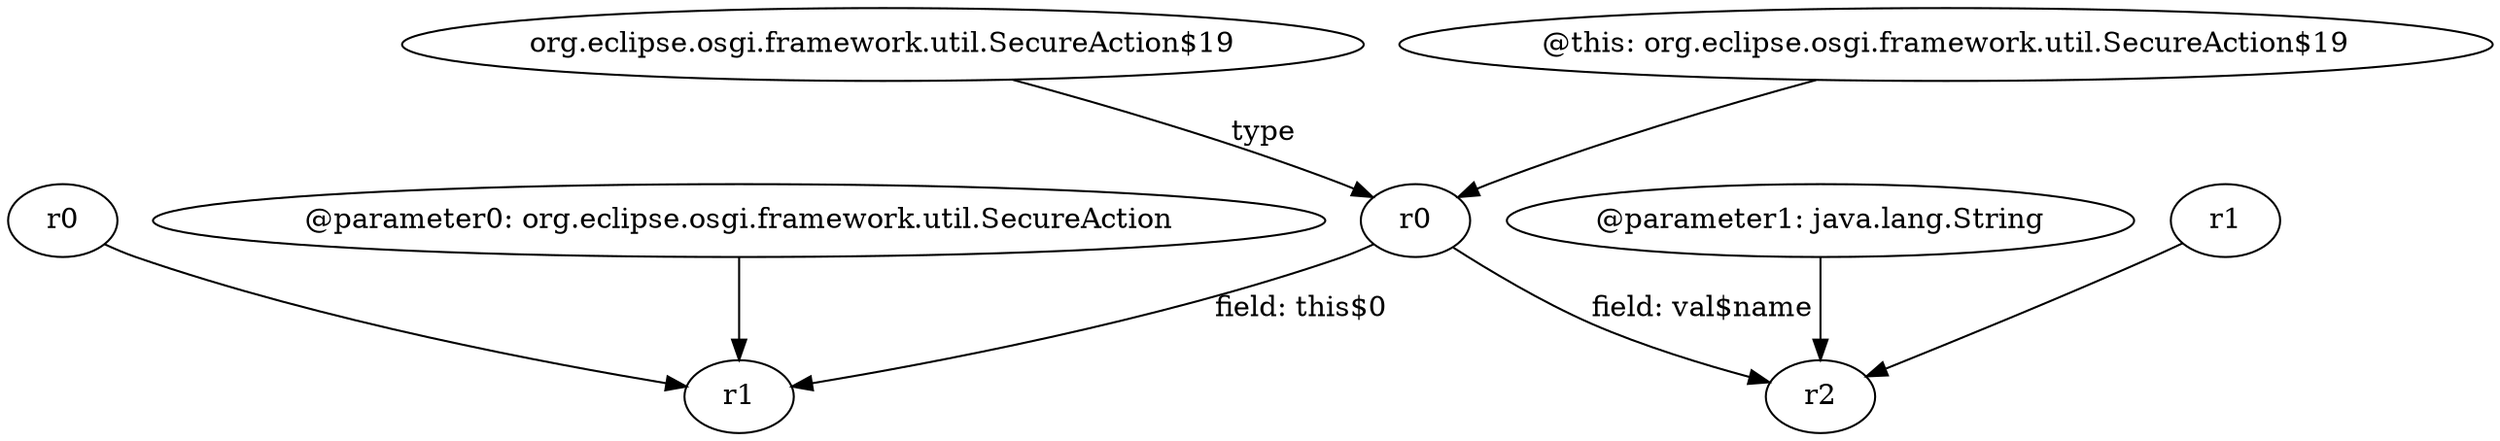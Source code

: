 digraph g {
0[label="@parameter1: java.lang.String"]
1[label="r2"]
0->1[label=""]
2[label="org.eclipse.osgi.framework.util.SecureAction$19"]
3[label="r0"]
2->3[label="type"]
4[label="r1"]
3->4[label="field: this$0"]
5[label="r0"]
5->4[label=""]
6[label="@parameter0: org.eclipse.osgi.framework.util.SecureAction"]
6->4[label=""]
7[label="@this: org.eclipse.osgi.framework.util.SecureAction$19"]
7->3[label=""]
8[label="r1"]
8->1[label=""]
3->1[label="field: val$name"]
}